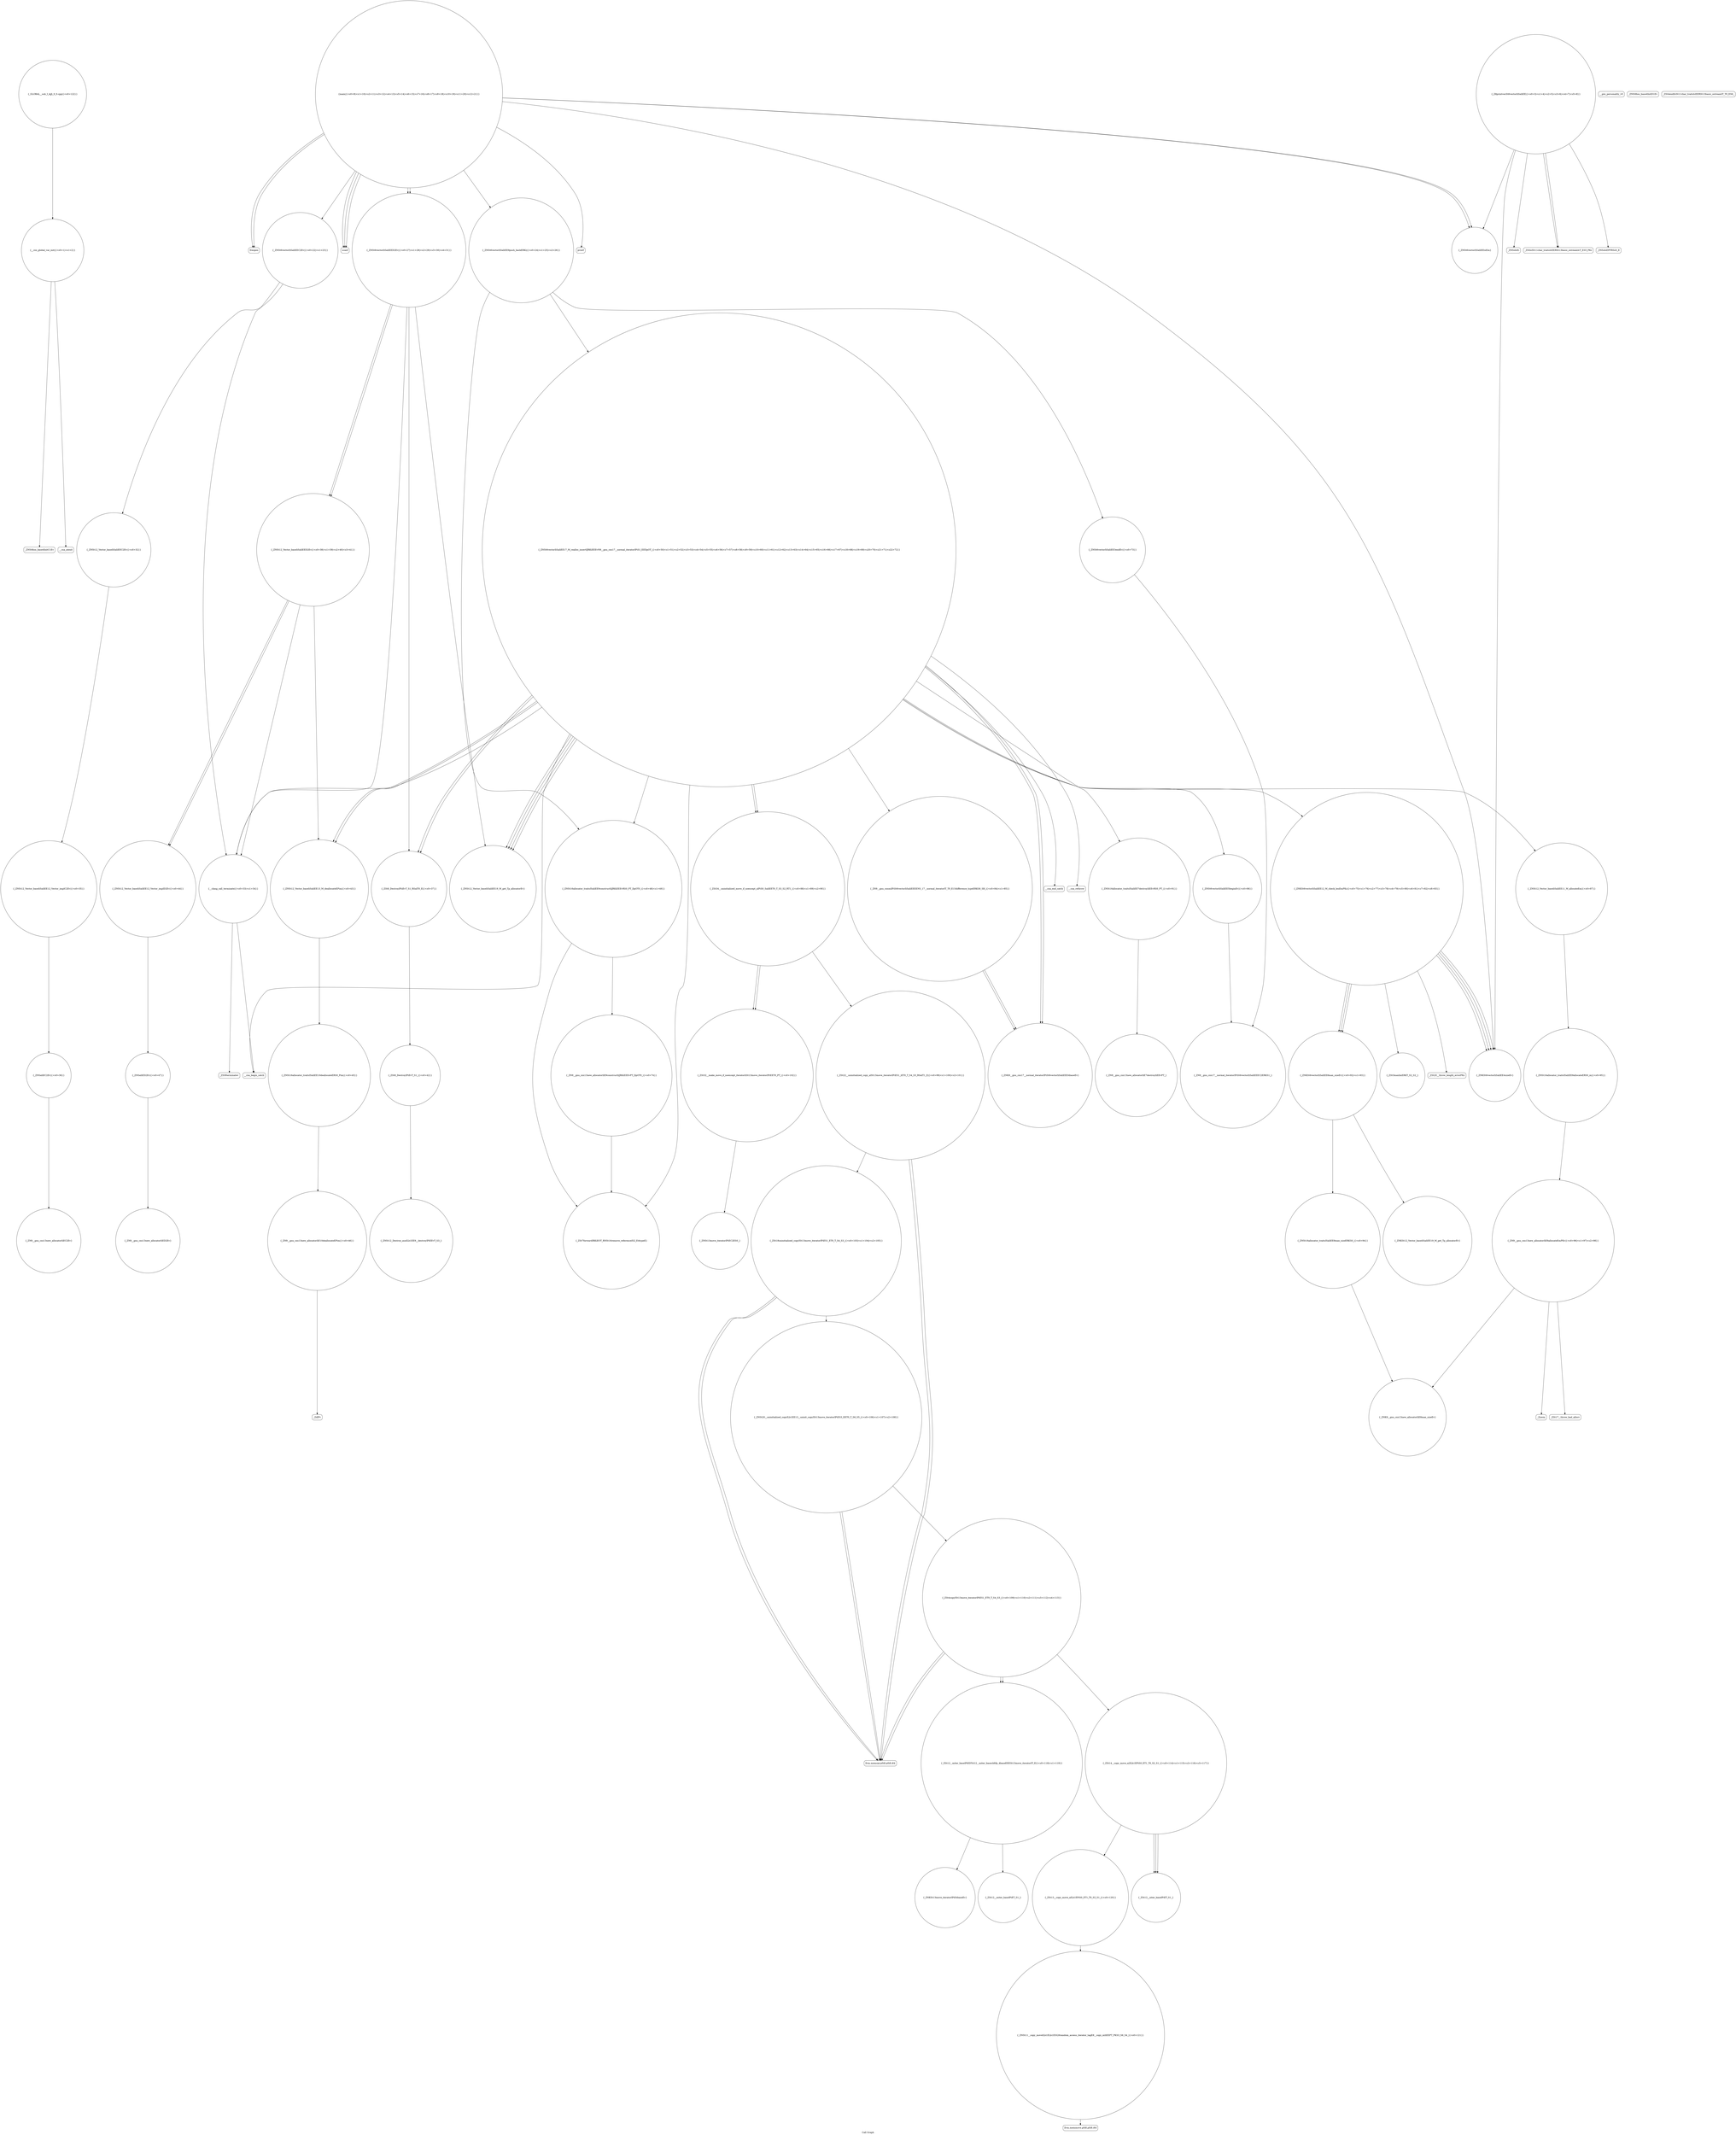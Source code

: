 digraph "Call Graph" {
	label="Call Graph";

	Node0x55b900fd43e0 [shape=record,shape=circle,label="{__cxx_global_var_init|{<s0>1|<s1>2}}"];
	Node0x55b900fd43e0:s0 -> Node0x55b900fd4460[color=black];
	Node0x55b900fd43e0:s1 -> Node0x55b900fd4560[color=black];
	Node0x55b900fd5a60 [shape=record,shape=circle,label="{_ZNSt6vectorIiSaIiEE5beginEv|{<s0>86}}"];
	Node0x55b900fd5a60:s0 -> Node0x55b900fd7100[color=black];
	Node0x55b900fd4760 [shape=record,shape=Mrecord,label="{_ZNSolsEi}"];
	Node0x55b900fd6e00 [shape=record,shape=circle,label="{_ZNKSt6vectorIiSaIiEE8max_sizeEv|{<s0>92|<s1>93}}"];
	Node0x55b900fd6e00:s0 -> Node0x55b900fd7000[color=black];
	Node0x55b900fd6e00:s1 -> Node0x55b900fd6f80[color=black];
	Node0x55b900fd4ae0 [shape=record,shape=circle,label="{_ZNSt6vectorIiSaIiEEC2Ev|{<s0>22|<s1>23}}"];
	Node0x55b900fd4ae0:s0 -> Node0x55b900fd4d60[color=black];
	Node0x55b900fd4ae0:s1 -> Node0x55b900fd4de0[color=black];
	Node0x55b900fd7180 [shape=record,shape=circle,label="{_ZNSt16allocator_traitsISaIiEE8allocateERS0_m|{<s0>95}}"];
	Node0x55b900fd7180:s0 -> Node0x55b900fd7200[color=black];
	Node0x55b900fd4e60 [shape=record,shape=Mrecord,label="{__cxa_begin_catch}"];
	Node0x55b900fd7500 [shape=record,shape=Mrecord,label="{llvm.memcpy.p0i8.p0i8.i64}"];
	Node0x55b900fd51e0 [shape=record,shape=circle,label="{_ZNSt12_Vector_baseIiSaIiEED2Ev|{<s0>38|<s1>39|<s2>40|<s3>41}}"];
	Node0x55b900fd51e0:s0 -> Node0x55b900fd5360[color=black];
	Node0x55b900fd51e0:s1 -> Node0x55b900fd53e0[color=black];
	Node0x55b900fd51e0:s2 -> Node0x55b900fd53e0[color=black];
	Node0x55b900fd51e0:s3 -> Node0x55b900fd4de0[color=black];
	Node0x55b900fd7880 [shape=record,shape=circle,label="{_ZNSt11__copy_moveILb1ELb1ESt26random_access_iterator_tagE8__copy_mIiEEPT_PKS3_S6_S4_|{<s0>121}}"];
	Node0x55b900fd7880:s0 -> Node0x55b900fd7900[color=black];
	Node0x55b900fd5560 [shape=record,shape=Mrecord,label="{_ZdlPv}"];
	Node0x55b900fd58e0 [shape=record,shape=circle,label="{_ZSt7forwardIRKiEOT_RNSt16remove_referenceIS2_E4typeE}"];
	Node0x55b900fd45e0 [shape=record,shape=circle,label="{_Z8printvecSt6vectorIiSaIiEE|{<s0>3|<s1>4|<s2>5|<s3>6|<s4>7|<s5>8}}"];
	Node0x55b900fd45e0:s0 -> Node0x55b900fd4660[color=black];
	Node0x55b900fd45e0:s1 -> Node0x55b900fd46e0[color=black];
	Node0x55b900fd45e0:s2 -> Node0x55b900fd47e0[color=black];
	Node0x55b900fd45e0:s3 -> Node0x55b900fd4760[color=black];
	Node0x55b900fd45e0:s4 -> Node0x55b900fd4660[color=black];
	Node0x55b900fd45e0:s5 -> Node0x55b900fd4860[color=black];
	Node0x55b900fd6c80 [shape=record,shape=circle,label="{_ZNSt16allocator_traitsISaIiEE7destroyIiEEvRS0_PT_|{<s0>91}}"];
	Node0x55b900fd6c80:s0 -> Node0x55b900fd7b00[color=black];
	Node0x55b900fd4960 [shape=record,shape=circle,label="{main|{<s0>9|<s1>10|<s2>11|<s3>12|<s4>13|<s5>14|<s6>15|<s7>16|<s8>17|<s9>18|<s10>19|<s11>20|<s12>21}}"];
	Node0x55b900fd4960:s0 -> Node0x55b900fd49e0[color=black];
	Node0x55b900fd4960:s1 -> Node0x55b900fd49e0[color=black];
	Node0x55b900fd4960:s2 -> Node0x55b900fd4a60[color=black];
	Node0x55b900fd4960:s3 -> Node0x55b900fd4a60[color=black];
	Node0x55b900fd4960:s4 -> Node0x55b900fd4ae0[color=black];
	Node0x55b900fd4960:s5 -> Node0x55b900fd4a60[color=black];
	Node0x55b900fd4960:s6 -> Node0x55b900fd4be0[color=black];
	Node0x55b900fd4960:s7 -> Node0x55b900fd4ce0[color=black];
	Node0x55b900fd4960:s8 -> Node0x55b900fd47e0[color=black];
	Node0x55b900fd4960:s9 -> Node0x55b900fd46e0[color=black];
	Node0x55b900fd4960:s10 -> Node0x55b900fd47e0[color=black];
	Node0x55b900fd4960:s11 -> Node0x55b900fd4c60[color=black];
	Node0x55b900fd4960:s12 -> Node0x55b900fd4ce0[color=black];
	Node0x55b900fd7000 [shape=record,shape=circle,label="{_ZNKSt12_Vector_baseIiSaIiEE19_M_get_Tp_allocatorEv}"];
	Node0x55b900fd4ce0 [shape=record,shape=circle,label="{_ZNSt6vectorIiSaIiEED2Ev|{<s0>27|<s1>28|<s2>29|<s3>30|<s4>31}}"];
	Node0x55b900fd4ce0:s0 -> Node0x55b900fd5160[color=black];
	Node0x55b900fd4ce0:s1 -> Node0x55b900fd50e0[color=black];
	Node0x55b900fd4ce0:s2 -> Node0x55b900fd51e0[color=black];
	Node0x55b900fd4ce0:s3 -> Node0x55b900fd51e0[color=black];
	Node0x55b900fd4ce0:s4 -> Node0x55b900fd4de0[color=black];
	Node0x55b900fd7380 [shape=record,shape=circle,label="{_ZSt22__uninitialized_copy_aISt13move_iteratorIPiES1_iET0_T_S4_S3_RSaIT1_E|{<s0>99|<s1>100|<s2>101}}"];
	Node0x55b900fd7380:s0 -> Node0x55b900fd7500[color=black];
	Node0x55b900fd7380:s1 -> Node0x55b900fd7500[color=black];
	Node0x55b900fd7380:s2 -> Node0x55b900fd7480[color=black];
	Node0x55b900fd5060 [shape=record,shape=circle,label="{_ZN9__gnu_cxx13new_allocatorIiEC2Ev}"];
	Node0x55b900fd7700 [shape=record,shape=circle,label="{_ZSt12__miter_baseIPiEDTcl12__miter_basecldtfp_4baseEEESt13move_iteratorIT_E|{<s0>118|<s1>119}}"];
	Node0x55b900fd7700:s0 -> Node0x55b900fd7a00[color=black];
	Node0x55b900fd7700:s1 -> Node0x55b900fd7980[color=black];
	Node0x55b900fd53e0 [shape=record,shape=circle,label="{_ZNSt12_Vector_baseIiSaIiEE12_Vector_implD2Ev|{<s0>44}}"];
	Node0x55b900fd53e0:s0 -> Node0x55b900fd55e0[color=black];
	Node0x55b900fd7a80 [shape=record,shape=circle,label="{_ZNSt13move_iteratorIPiEC2ES0_}"];
	Node0x55b900fd5760 [shape=record,shape=circle,label="{_ZNSt6vectorIiSaIiEE17_M_realloc_insertIJRKiEEEvN9__gnu_cxx17__normal_iteratorIPiS1_EEDpOT_|{<s0>50|<s1>51|<s2>52|<s3>53|<s4>54|<s5>55|<s6>56|<s7>57|<s8>58|<s9>59|<s10>60|<s11>61|<s12>62|<s13>63|<s14>64|<s15>65|<s16>66|<s17>67|<s18>68|<s19>69|<s20>70|<s21>71|<s22>72}}"];
	Node0x55b900fd5760:s0 -> Node0x55b900fd5960[color=black];
	Node0x55b900fd5760:s1 -> Node0x55b900fd5a60[color=black];
	Node0x55b900fd5760:s2 -> Node0x55b900fd59e0[color=black];
	Node0x55b900fd5760:s3 -> Node0x55b900fd5ae0[color=black];
	Node0x55b900fd5760:s4 -> Node0x55b900fd58e0[color=black];
	Node0x55b900fd5760:s5 -> Node0x55b900fd56e0[color=black];
	Node0x55b900fd5760:s6 -> Node0x55b900fd6c00[color=black];
	Node0x55b900fd5760:s7 -> Node0x55b900fd5160[color=black];
	Node0x55b900fd5760:s8 -> Node0x55b900fd5b60[color=black];
	Node0x55b900fd5760:s9 -> Node0x55b900fd6c00[color=black];
	Node0x55b900fd5760:s10 -> Node0x55b900fd5160[color=black];
	Node0x55b900fd5760:s11 -> Node0x55b900fd5b60[color=black];
	Node0x55b900fd5760:s12 -> Node0x55b900fd4e60[color=black];
	Node0x55b900fd5760:s13 -> Node0x55b900fd6c80[color=black];
	Node0x55b900fd5760:s14 -> Node0x55b900fd6d80[color=black];
	Node0x55b900fd5760:s15 -> Node0x55b900fd5160[color=black];
	Node0x55b900fd5760:s16 -> Node0x55b900fd50e0[color=black];
	Node0x55b900fd5760:s17 -> Node0x55b900fd5360[color=black];
	Node0x55b900fd5760:s18 -> Node0x55b900fd6d00[color=black];
	Node0x55b900fd5760:s19 -> Node0x55b900fd5160[color=black];
	Node0x55b900fd5760:s20 -> Node0x55b900fd50e0[color=black];
	Node0x55b900fd5760:s21 -> Node0x55b900fd5360[color=black];
	Node0x55b900fd5760:s22 -> Node0x55b900fd4de0[color=black];
	Node0x55b900fd4460 [shape=record,shape=Mrecord,label="{_ZNSt8ios_base4InitC1Ev}"];
	Node0x55b900fd5ae0 [shape=record,shape=circle,label="{_ZNSt12_Vector_baseIiSaIiEE11_M_allocateEm|{<s0>87}}"];
	Node0x55b900fd5ae0:s0 -> Node0x55b900fd7180[color=black];
	Node0x55b900fd47e0 [shape=record,shape=circle,label="{_ZNSt6vectorIiSaIiEEixEm}"];
	Node0x55b900fd6e80 [shape=record,shape=Mrecord,label="{_ZSt20__throw_length_errorPKc}"];
	Node0x55b900fd4b60 [shape=record,shape=Mrecord,label="{__gxx_personality_v0}"];
	Node0x55b900fd7200 [shape=record,shape=circle,label="{_ZN9__gnu_cxx13new_allocatorIiE8allocateEmPKv|{<s0>96|<s1>97|<s2>98}}"];
	Node0x55b900fd7200:s0 -> Node0x55b900fd7080[color=black];
	Node0x55b900fd7200:s1 -> Node0x55b900fd7280[color=black];
	Node0x55b900fd7200:s2 -> Node0x55b900fd7300[color=black];
	Node0x55b900fd4ee0 [shape=record,shape=Mrecord,label="{_ZSt9terminatev}"];
	Node0x55b900fd7580 [shape=record,shape=circle,label="{_ZNSt20__uninitialized_copyILb1EE13__uninit_copyISt13move_iteratorIPiES3_EET0_T_S6_S5_|{<s0>106|<s1>107|<s2>108}}"];
	Node0x55b900fd7580:s0 -> Node0x55b900fd7500[color=black];
	Node0x55b900fd7580:s1 -> Node0x55b900fd7500[color=black];
	Node0x55b900fd7580:s2 -> Node0x55b900fd7600[color=black];
	Node0x55b900fd5260 [shape=record,shape=circle,label="{_ZSt8_DestroyIPiEvT_S1_|{<s0>42}}"];
	Node0x55b900fd5260:s0 -> Node0x55b900fd52e0[color=black];
	Node0x55b900fd7900 [shape=record,shape=Mrecord,label="{llvm.memmove.p0i8.p0i8.i64}"];
	Node0x55b900fd55e0 [shape=record,shape=circle,label="{_ZNSaIiED2Ev|{<s0>47}}"];
	Node0x55b900fd55e0:s0 -> Node0x55b900fd5660[color=black];
	Node0x55b900fd5960 [shape=record,shape=circle,label="{_ZNKSt6vectorIiSaIiEE12_M_check_lenEmPKc|{<s0>75|<s1>76|<s2>77|<s3>78|<s4>79|<s5>80|<s6>81|<s7>82|<s8>83}}"];
	Node0x55b900fd5960:s0 -> Node0x55b900fd6e00[color=black];
	Node0x55b900fd5960:s1 -> Node0x55b900fd46e0[color=black];
	Node0x55b900fd5960:s2 -> Node0x55b900fd6e80[color=black];
	Node0x55b900fd5960:s3 -> Node0x55b900fd46e0[color=black];
	Node0x55b900fd5960:s4 -> Node0x55b900fd46e0[color=black];
	Node0x55b900fd5960:s5 -> Node0x55b900fd6f00[color=black];
	Node0x55b900fd5960:s6 -> Node0x55b900fd46e0[color=black];
	Node0x55b900fd5960:s7 -> Node0x55b900fd6e00[color=black];
	Node0x55b900fd5960:s8 -> Node0x55b900fd6e00[color=black];
	Node0x55b900fd4660 [shape=record,shape=Mrecord,label="{_ZStlsISt11char_traitsIcEERSt13basic_ostreamIcT_ES5_PKc}"];
	Node0x55b900fd6d00 [shape=record,shape=Mrecord,label="{__cxa_rethrow}"];
	Node0x55b900fd49e0 [shape=record,shape=Mrecord,label="{freopen}"];
	Node0x55b900fd7080 [shape=record,shape=circle,label="{_ZNK9__gnu_cxx13new_allocatorIiE8max_sizeEv}"];
	Node0x55b900fd4d60 [shape=record,shape=circle,label="{_ZNSt12_Vector_baseIiSaIiEEC2Ev|{<s0>32}}"];
	Node0x55b900fd4d60:s0 -> Node0x55b900fd4f60[color=black];
	Node0x55b900fd7400 [shape=record,shape=circle,label="{_ZSt32__make_move_if_noexcept_iteratorIiSt13move_iteratorIPiEET0_PT_|{<s0>102}}"];
	Node0x55b900fd7400:s0 -> Node0x55b900fd7a80[color=black];
	Node0x55b900fd50e0 [shape=record,shape=circle,label="{_ZSt8_DestroyIPiiEvT_S1_RSaIT0_E|{<s0>37}}"];
	Node0x55b900fd50e0:s0 -> Node0x55b900fd5260[color=black];
	Node0x55b900fd7780 [shape=record,shape=circle,label="{_ZSt13__copy_move_aILb1EPiS0_ET1_T0_S2_S1_|{<s0>120}}"];
	Node0x55b900fd7780:s0 -> Node0x55b900fd7880[color=black];
	Node0x55b900fd5460 [shape=record,shape=circle,label="{_ZNSt16allocator_traitsISaIiEE10deallocateERS0_Pim|{<s0>45}}"];
	Node0x55b900fd5460:s0 -> Node0x55b900fd54e0[color=black];
	Node0x55b900fd7b00 [shape=record,shape=circle,label="{_ZN9__gnu_cxx13new_allocatorIiE7destroyIiEEvPT_}"];
	Node0x55b900fd57e0 [shape=record,shape=circle,label="{_ZNSt6vectorIiSaIiEE3endEv|{<s0>73}}"];
	Node0x55b900fd57e0:s0 -> Node0x55b900fd7100[color=black];
	Node0x55b900fd44e0 [shape=record,shape=Mrecord,label="{_ZNSt8ios_base4InitD1Ev}"];
	Node0x55b900fd5b60 [shape=record,shape=circle,label="{_ZSt34__uninitialized_move_if_noexcept_aIPiS0_SaIiEET0_T_S3_S2_RT1_|{<s0>88|<s1>89|<s2>90}}"];
	Node0x55b900fd5b60:s0 -> Node0x55b900fd7400[color=black];
	Node0x55b900fd5b60:s1 -> Node0x55b900fd7400[color=black];
	Node0x55b900fd5b60:s2 -> Node0x55b900fd7380[color=black];
	Node0x55b900fd4860 [shape=record,shape=Mrecord,label="{_ZNSolsEPFRSoS_E}"];
	Node0x55b900fd6f00 [shape=record,shape=circle,label="{_ZSt3maxImERKT_S2_S2_}"];
	Node0x55b900fd4be0 [shape=record,shape=circle,label="{_ZNSt6vectorIiSaIiEE9push_backERKi|{<s0>24|<s1>25|<s2>26}}"];
	Node0x55b900fd4be0:s0 -> Node0x55b900fd56e0[color=black];
	Node0x55b900fd4be0:s1 -> Node0x55b900fd57e0[color=black];
	Node0x55b900fd4be0:s2 -> Node0x55b900fd5760[color=black];
	Node0x55b900fd7280 [shape=record,shape=Mrecord,label="{_ZSt17__throw_bad_allocv}"];
	Node0x55b900fd4f60 [shape=record,shape=circle,label="{_ZNSt12_Vector_baseIiSaIiEE12_Vector_implC2Ev|{<s0>35}}"];
	Node0x55b900fd4f60:s0 -> Node0x55b900fd4fe0[color=black];
	Node0x55b900fd7600 [shape=record,shape=circle,label="{_ZSt4copyISt13move_iteratorIPiES1_ET0_T_S4_S3_|{<s0>109|<s1>110|<s2>111|<s3>112|<s4>113}}"];
	Node0x55b900fd7600:s0 -> Node0x55b900fd7500[color=black];
	Node0x55b900fd7600:s1 -> Node0x55b900fd7700[color=black];
	Node0x55b900fd7600:s2 -> Node0x55b900fd7500[color=black];
	Node0x55b900fd7600:s3 -> Node0x55b900fd7700[color=black];
	Node0x55b900fd7600:s4 -> Node0x55b900fd7680[color=black];
	Node0x55b900fd52e0 [shape=record,shape=circle,label="{_ZNSt12_Destroy_auxILb1EE9__destroyIPiEEvT_S3_}"];
	Node0x55b900fd7980 [shape=record,shape=circle,label="{_ZSt12__miter_baseIPiET_S1_}"];
	Node0x55b900fd5660 [shape=record,shape=circle,label="{_ZN9__gnu_cxx13new_allocatorIiED2Ev}"];
	Node0x55b900fd59e0 [shape=record,shape=circle,label="{_ZN9__gnu_cxxmiIPiSt6vectorIiSaIiEEEENS_17__normal_iteratorIT_T0_E15difference_typeERKS8_SB_|{<s0>84|<s1>85}}"];
	Node0x55b900fd59e0:s0 -> Node0x55b900fd6c00[color=black];
	Node0x55b900fd59e0:s1 -> Node0x55b900fd6c00[color=black];
	Node0x55b900fd46e0 [shape=record,shape=circle,label="{_ZNKSt6vectorIiSaIiEE4sizeEv}"];
	Node0x55b900fd6d80 [shape=record,shape=Mrecord,label="{__cxa_end_catch}"];
	Node0x55b900fd4a60 [shape=record,shape=Mrecord,label="{scanf}"];
	Node0x55b900fd7100 [shape=record,shape=circle,label="{_ZN9__gnu_cxx17__normal_iteratorIPiSt6vectorIiSaIiEEEC2ERKS1_}"];
	Node0x55b900fd4de0 [shape=record,shape=circle,label="{__clang_call_terminate|{<s0>33|<s1>34}}"];
	Node0x55b900fd4de0:s0 -> Node0x55b900fd4e60[color=black];
	Node0x55b900fd4de0:s1 -> Node0x55b900fd4ee0[color=black];
	Node0x55b900fd7480 [shape=record,shape=circle,label="{_ZSt18uninitialized_copyISt13move_iteratorIPiES1_ET0_T_S4_S3_|{<s0>103|<s1>104|<s2>105}}"];
	Node0x55b900fd7480:s0 -> Node0x55b900fd7500[color=black];
	Node0x55b900fd7480:s1 -> Node0x55b900fd7500[color=black];
	Node0x55b900fd7480:s2 -> Node0x55b900fd7580[color=black];
	Node0x55b900fd5160 [shape=record,shape=circle,label="{_ZNSt12_Vector_baseIiSaIiEE19_M_get_Tp_allocatorEv}"];
	Node0x55b900fd7800 [shape=record,shape=circle,label="{_ZSt12__niter_baseIPiET_S1_}"];
	Node0x55b900fd54e0 [shape=record,shape=circle,label="{_ZN9__gnu_cxx13new_allocatorIiE10deallocateEPim|{<s0>46}}"];
	Node0x55b900fd54e0:s0 -> Node0x55b900fd5560[color=black];
	Node0x55b900fd7b80 [shape=record,shape=circle,label="{_GLOBAL__sub_I_AjJi_0_0.cpp|{<s0>122}}"];
	Node0x55b900fd7b80:s0 -> Node0x55b900fd43e0[color=black];
	Node0x55b900fd5860 [shape=record,shape=circle,label="{_ZN9__gnu_cxx13new_allocatorIiE9constructIiJRKiEEEvPT_DpOT0_|{<s0>74}}"];
	Node0x55b900fd5860:s0 -> Node0x55b900fd58e0[color=black];
	Node0x55b900fd4560 [shape=record,shape=Mrecord,label="{__cxa_atexit}"];
	Node0x55b900fd6c00 [shape=record,shape=circle,label="{_ZNK9__gnu_cxx17__normal_iteratorIPiSt6vectorIiSaIiEEE4baseEv}"];
	Node0x55b900fd48e0 [shape=record,shape=Mrecord,label="{_ZSt4endlIcSt11char_traitsIcEERSt13basic_ostreamIT_T0_ES6_}"];
	Node0x55b900fd6f80 [shape=record,shape=circle,label="{_ZNSt16allocator_traitsISaIiEE8max_sizeERKS0_|{<s0>94}}"];
	Node0x55b900fd6f80:s0 -> Node0x55b900fd7080[color=black];
	Node0x55b900fd4c60 [shape=record,shape=Mrecord,label="{printf}"];
	Node0x55b900fd7300 [shape=record,shape=Mrecord,label="{_Znwm}"];
	Node0x55b900fd4fe0 [shape=record,shape=circle,label="{_ZNSaIiEC2Ev|{<s0>36}}"];
	Node0x55b900fd4fe0:s0 -> Node0x55b900fd5060[color=black];
	Node0x55b900fd7680 [shape=record,shape=circle,label="{_ZSt14__copy_move_a2ILb1EPiS0_ET1_T0_S2_S1_|{<s0>114|<s1>115|<s2>116|<s3>117}}"];
	Node0x55b900fd7680:s0 -> Node0x55b900fd7800[color=black];
	Node0x55b900fd7680:s1 -> Node0x55b900fd7800[color=black];
	Node0x55b900fd7680:s2 -> Node0x55b900fd7800[color=black];
	Node0x55b900fd7680:s3 -> Node0x55b900fd7780[color=black];
	Node0x55b900fd5360 [shape=record,shape=circle,label="{_ZNSt12_Vector_baseIiSaIiEE13_M_deallocateEPim|{<s0>43}}"];
	Node0x55b900fd5360:s0 -> Node0x55b900fd5460[color=black];
	Node0x55b900fd7a00 [shape=record,shape=circle,label="{_ZNKSt13move_iteratorIPiE4baseEv}"];
	Node0x55b900fd56e0 [shape=record,shape=circle,label="{_ZNSt16allocator_traitsISaIiEE9constructIiJRKiEEEvRS0_PT_DpOT0_|{<s0>48|<s1>49}}"];
	Node0x55b900fd56e0:s0 -> Node0x55b900fd58e0[color=black];
	Node0x55b900fd56e0:s1 -> Node0x55b900fd5860[color=black];
}
